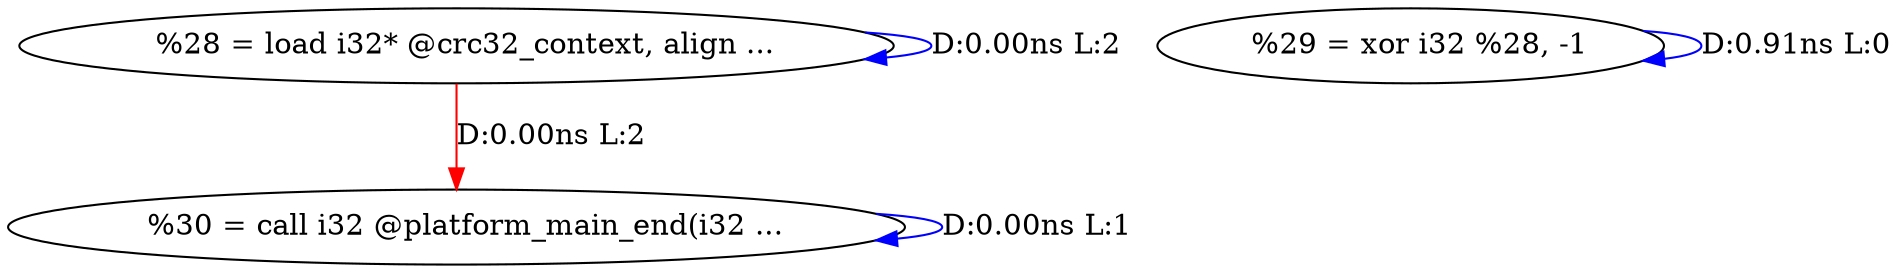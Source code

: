 digraph {
Node0x3957430[label="  %28 = load i32* @crc32_context, align ..."];
Node0x3957430 -> Node0x3957430[label="D:0.00ns L:2",color=blue];
Node0x39575f0[label="  %30 = call i32 @platform_main_end(i32 ..."];
Node0x3957430 -> Node0x39575f0[label="D:0.00ns L:2",color=red];
Node0x3957510[label="  %29 = xor i32 %28, -1"];
Node0x3957510 -> Node0x3957510[label="D:0.91ns L:0",color=blue];
Node0x39575f0 -> Node0x39575f0[label="D:0.00ns L:1",color=blue];
}

